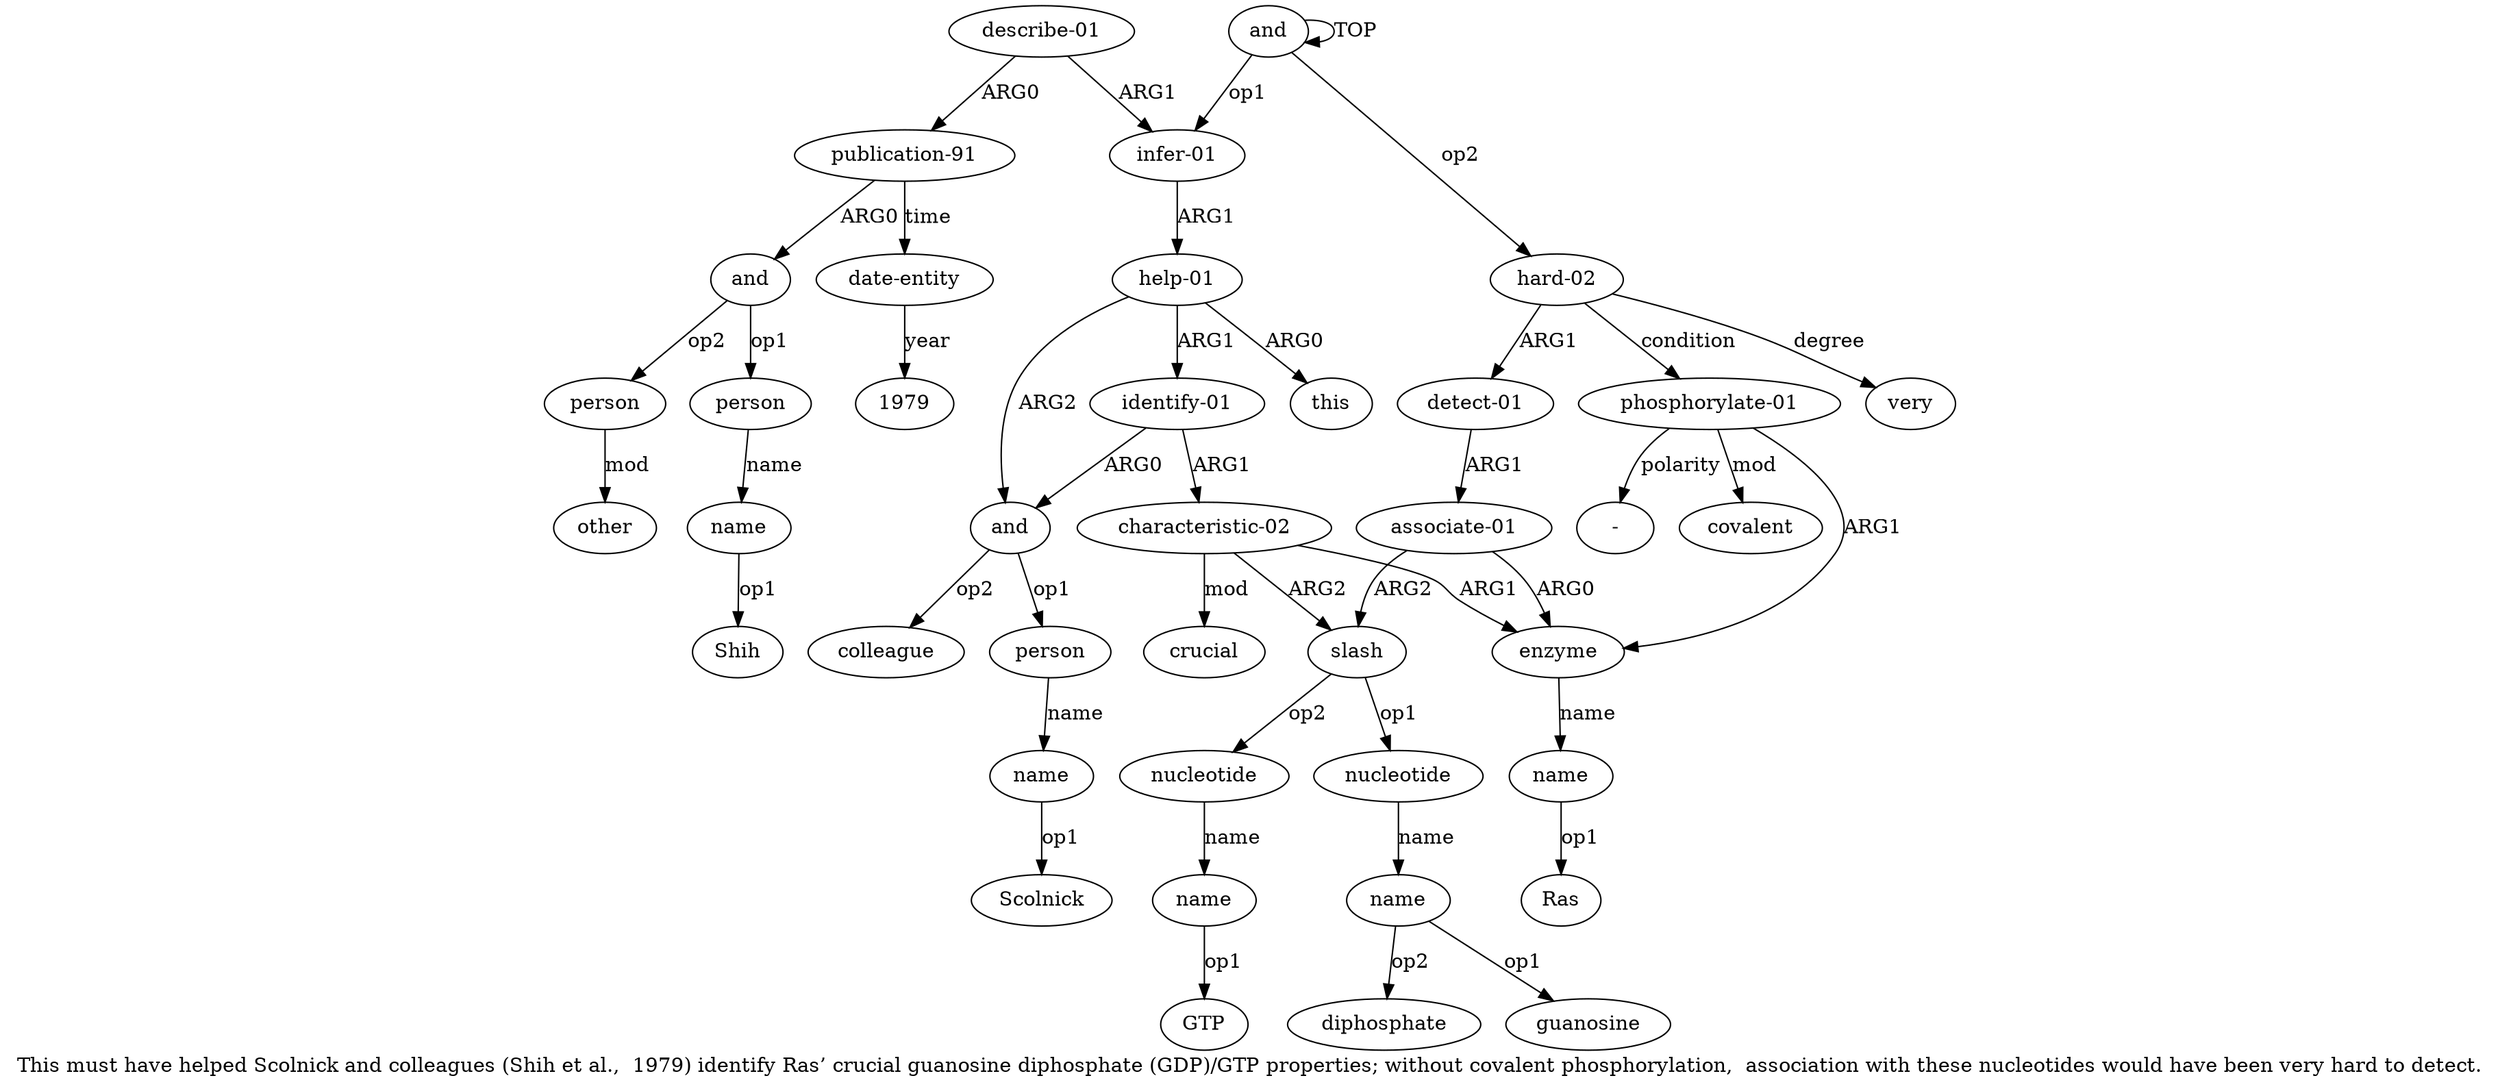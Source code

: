 digraph  {
	graph [label="This must have helped Scolnick and colleagues (Shih et al.,  1979) identify Ras’ crucial guanosine diphosphate (GDP)/GTP properties; \
without covalent phosphorylation,  association with these nucleotides would have been very hard to detect."];
	node [label="\N"];
	a20	 [color=black,
		gold_ind=20,
		gold_label=and,
		label=and,
		test_ind=20,
		test_label=and];
	a21	 [color=black,
		gold_ind=21,
		gold_label=person,
		label=person,
		test_ind=21,
		test_label=person];
	a20 -> a21 [key=0,
	color=black,
	gold_label=op1,
	label=op1,
	test_label=op1];
a23 [color=black,
	gold_ind=23,
	gold_label=person,
	label=person,
	test_ind=23,
	test_label=person];
a20 -> a23 [key=0,
color=black,
gold_label=op2,
label=op2,
test_label=op2];
a22 [color=black,
gold_ind=22,
gold_label=name,
label=name,
test_ind=22,
test_label=name];
a21 -> a22 [key=0,
color=black,
gold_label=name,
label=name,
test_label=name];
"a22 Shih" [color=black,
gold_ind=-1,
gold_label=Shih,
label=Shih,
test_ind=-1,
test_label=Shih];
a22 -> "a22 Shih" [key=0,
color=black,
gold_label=op1,
label=op1,
test_label=op1];
a24 [color=black,
gold_ind=24,
gold_label=other,
label=other,
test_ind=24,
test_label=other];
a23 -> a24 [key=0,
color=black,
gold_label=mod,
label=mod,
test_label=mod];
a25 [color=black,
gold_ind=25,
gold_label="date-entity",
label="date-entity",
test_ind=25,
test_label="date-entity"];
"a25 1979" [color=black,
gold_ind=-1,
gold_label=1979,
label=1979,
test_ind=-1,
test_label=1979];
a25 -> "a25 1979" [key=0,
color=black,
gold_label=year,
label=year,
test_label=year];
a26 [color=black,
gold_ind=26,
gold_label="hard-02",
label="hard-02",
test_ind=26,
test_label="hard-02"];
a27 [color=black,
gold_ind=27,
gold_label="detect-01",
label="detect-01",
test_ind=27,
test_label="detect-01"];
a26 -> a27 [key=0,
color=black,
gold_label=ARG1,
label=ARG1,
test_label=ARG1];
a29 [color=black,
gold_ind=29,
gold_label=very,
label=very,
test_ind=29,
test_label=very];
a26 -> a29 [key=0,
color=black,
gold_label=degree,
label=degree,
test_label=degree];
a30 [color=black,
gold_ind=30,
gold_label="phosphorylate-01",
label="phosphorylate-01",
test_ind=30,
test_label="phosphorylate-01"];
a26 -> a30 [key=0,
color=black,
gold_label=condition,
label=condition,
test_label=condition];
a28 [color=black,
gold_ind=28,
gold_label="associate-01",
label="associate-01",
test_ind=28,
test_label="associate-01"];
a27 -> a28 [key=0,
color=black,
gold_label=ARG1,
label=ARG1,
test_label=ARG1];
a6 [color=black,
gold_ind=6,
gold_label=enzyme,
label=enzyme,
test_ind=6,
test_label=enzyme];
a28 -> a6 [key=0,
color=black,
gold_label=ARG0,
label=ARG0,
test_label=ARG0];
a8 [color=black,
gold_ind=8,
gold_label=slash,
label=slash,
test_ind=8,
test_label=slash];
a28 -> a8 [key=0,
color=black,
gold_label=ARG2,
label=ARG2,
test_label=ARG2];
a31 [color=black,
gold_ind=31,
gold_label=covalent,
label=covalent,
test_ind=31,
test_label=covalent];
a30 -> a31 [key=0,
color=black,
gold_label=mod,
label=mod,
test_label=mod];
"a30 -" [color=black,
gold_ind=-1,
gold_label="-",
label="-",
test_ind=-1,
test_label="-"];
a30 -> "a30 -" [key=0,
color=black,
gold_label=polarity,
label=polarity,
test_label=polarity];
a30 -> a6 [key=0,
color=black,
gold_label=ARG1,
label=ARG1,
test_label=ARG1];
"a7 Ras" [color=black,
gold_ind=-1,
gold_label=Ras,
label=Ras,
test_ind=-1,
test_label=Ras];
"a10 diphosphate" [color=black,
gold_ind=-1,
gold_label=diphosphate,
label=diphosphate,
test_ind=-1,
test_label=diphosphate];
a15 [color=black,
gold_ind=15,
gold_label=person,
label=person,
test_ind=15,
test_label=person];
a16 [color=black,
gold_ind=16,
gold_label=name,
label=name,
test_ind=16,
test_label=name];
a15 -> a16 [key=0,
color=black,
gold_label=name,
label=name,
test_label=name];
a14 [color=black,
gold_ind=14,
gold_label=and,
label=and,
test_ind=14,
test_label=and];
a14 -> a15 [key=0,
color=black,
gold_label=op1,
label=op1,
test_label=op1];
a17 [color=black,
gold_ind=17,
gold_label=colleague,
label=colleague,
test_ind=17,
test_label=colleague];
a14 -> a17 [key=0,
color=black,
gold_label=op2,
label=op2,
test_label=op2];
"a16 Scolnick" [color=black,
gold_ind=-1,
gold_label=Scolnick,
label=Scolnick,
test_ind=-1,
test_label=Scolnick];
a16 -> "a16 Scolnick" [key=0,
color=black,
gold_label=op1,
label=op1,
test_label=op1];
a11 [color=black,
gold_ind=11,
gold_label=nucleotide,
label=nucleotide,
test_ind=11,
test_label=nucleotide];
a12 [color=black,
gold_ind=12,
gold_label=name,
label=name,
test_ind=12,
test_label=name];
a11 -> a12 [key=0,
color=black,
gold_label=name,
label=name,
test_label=name];
a10 [color=black,
gold_ind=10,
gold_label=name,
label=name,
test_ind=10,
test_label=name];
a10 -> "a10 diphosphate" [key=0,
color=black,
gold_label=op2,
label=op2,
test_label=op2];
"a10 guanosine" [color=black,
gold_ind=-1,
gold_label=guanosine,
label=guanosine,
test_ind=-1,
test_label=guanosine];
a10 -> "a10 guanosine" [key=0,
color=black,
gold_label=op1,
label=op1,
test_label=op1];
a13 [color=black,
gold_ind=13,
gold_label=crucial,
label=crucial,
test_ind=13,
test_label=crucial];
"a12 GTP" [color=black,
gold_ind=-1,
gold_label=GTP,
label=GTP,
test_ind=-1,
test_label=GTP];
a12 -> "a12 GTP" [key=0,
color=black,
gold_label=op1,
label=op1,
test_label=op1];
a19 [color=black,
gold_ind=19,
gold_label="publication-91",
label="publication-91",
test_ind=19,
test_label="publication-91"];
a19 -> a20 [key=0,
color=black,
gold_label=ARG0,
label=ARG0,
test_label=ARG0];
a19 -> a25 [key=0,
color=black,
gold_label=time,
label=time,
test_label=time];
a18 [color=black,
gold_ind=18,
gold_label="describe-01",
label="describe-01",
test_ind=18,
test_label="describe-01"];
a18 -> a19 [key=0,
color=black,
gold_label=ARG0,
label=ARG0,
test_label=ARG0];
a1 [color=black,
gold_ind=1,
gold_label="infer-01",
label="infer-01",
test_ind=1,
test_label="infer-01"];
a18 -> a1 [key=0,
color=black,
gold_label=ARG1,
label=ARG1,
test_label=ARG1];
a2 [color=black,
gold_ind=2,
gold_label="help-01",
label="help-01",
test_ind=2,
test_label="help-01"];
a1 -> a2 [key=0,
color=black,
gold_label=ARG1,
label=ARG1,
test_label=ARG1];
a0 [color=black,
gold_ind=0,
gold_label=and,
label=and,
test_ind=0,
test_label=and];
a0 -> a26 [key=0,
color=black,
gold_label=op2,
label=op2,
test_label=op2];
a0 -> a1 [key=0,
color=black,
gold_label=op1,
label=op1,
test_label=op1];
a0 -> a0 [key=0,
color=black,
gold_label=TOP,
label=TOP,
test_label=TOP];
a3 [color=black,
gold_ind=3,
gold_label=this,
label=this,
test_ind=3,
test_label=this];
a2 -> a14 [key=0,
color=black,
gold_label=ARG2,
label=ARG2,
test_label=ARG2];
a2 -> a3 [key=0,
color=black,
gold_label=ARG0,
label=ARG0,
test_label=ARG0];
a4 [color=black,
gold_ind=4,
gold_label="identify-01",
label="identify-01",
test_ind=4,
test_label="identify-01"];
a2 -> a4 [key=0,
color=black,
gold_label=ARG1,
label=ARG1,
test_label=ARG1];
a5 [color=black,
gold_ind=5,
gold_label="characteristic-02",
label="characteristic-02",
test_ind=5,
test_label="characteristic-02"];
a5 -> a13 [key=0,
color=black,
gold_label=mod,
label=mod,
test_label=mod];
a5 -> a6 [key=0,
color=black,
gold_label=ARG1,
label=ARG1,
test_label=ARG1];
a5 -> a8 [key=0,
color=black,
gold_label=ARG2,
label=ARG2,
test_label=ARG2];
a4 -> a14 [key=0,
color=black,
gold_label=ARG0,
label=ARG0,
test_label=ARG0];
a4 -> a5 [key=0,
color=black,
gold_label=ARG1,
label=ARG1,
test_label=ARG1];
a7 [color=black,
gold_ind=7,
gold_label=name,
label=name,
test_ind=7,
test_label=name];
a7 -> "a7 Ras" [key=0,
color=black,
gold_label=op1,
label=op1,
test_label=op1];
a6 -> a7 [key=0,
color=black,
gold_label=name,
label=name,
test_label=name];
a9 [color=black,
gold_ind=9,
gold_label=nucleotide,
label=nucleotide,
test_ind=9,
test_label=nucleotide];
a9 -> a10 [key=0,
color=black,
gold_label=name,
label=name,
test_label=name];
a8 -> a11 [key=0,
color=black,
gold_label=op2,
label=op2,
test_label=op2];
a8 -> a9 [key=0,
color=black,
gold_label=op1,
label=op1,
test_label=op1];
}
